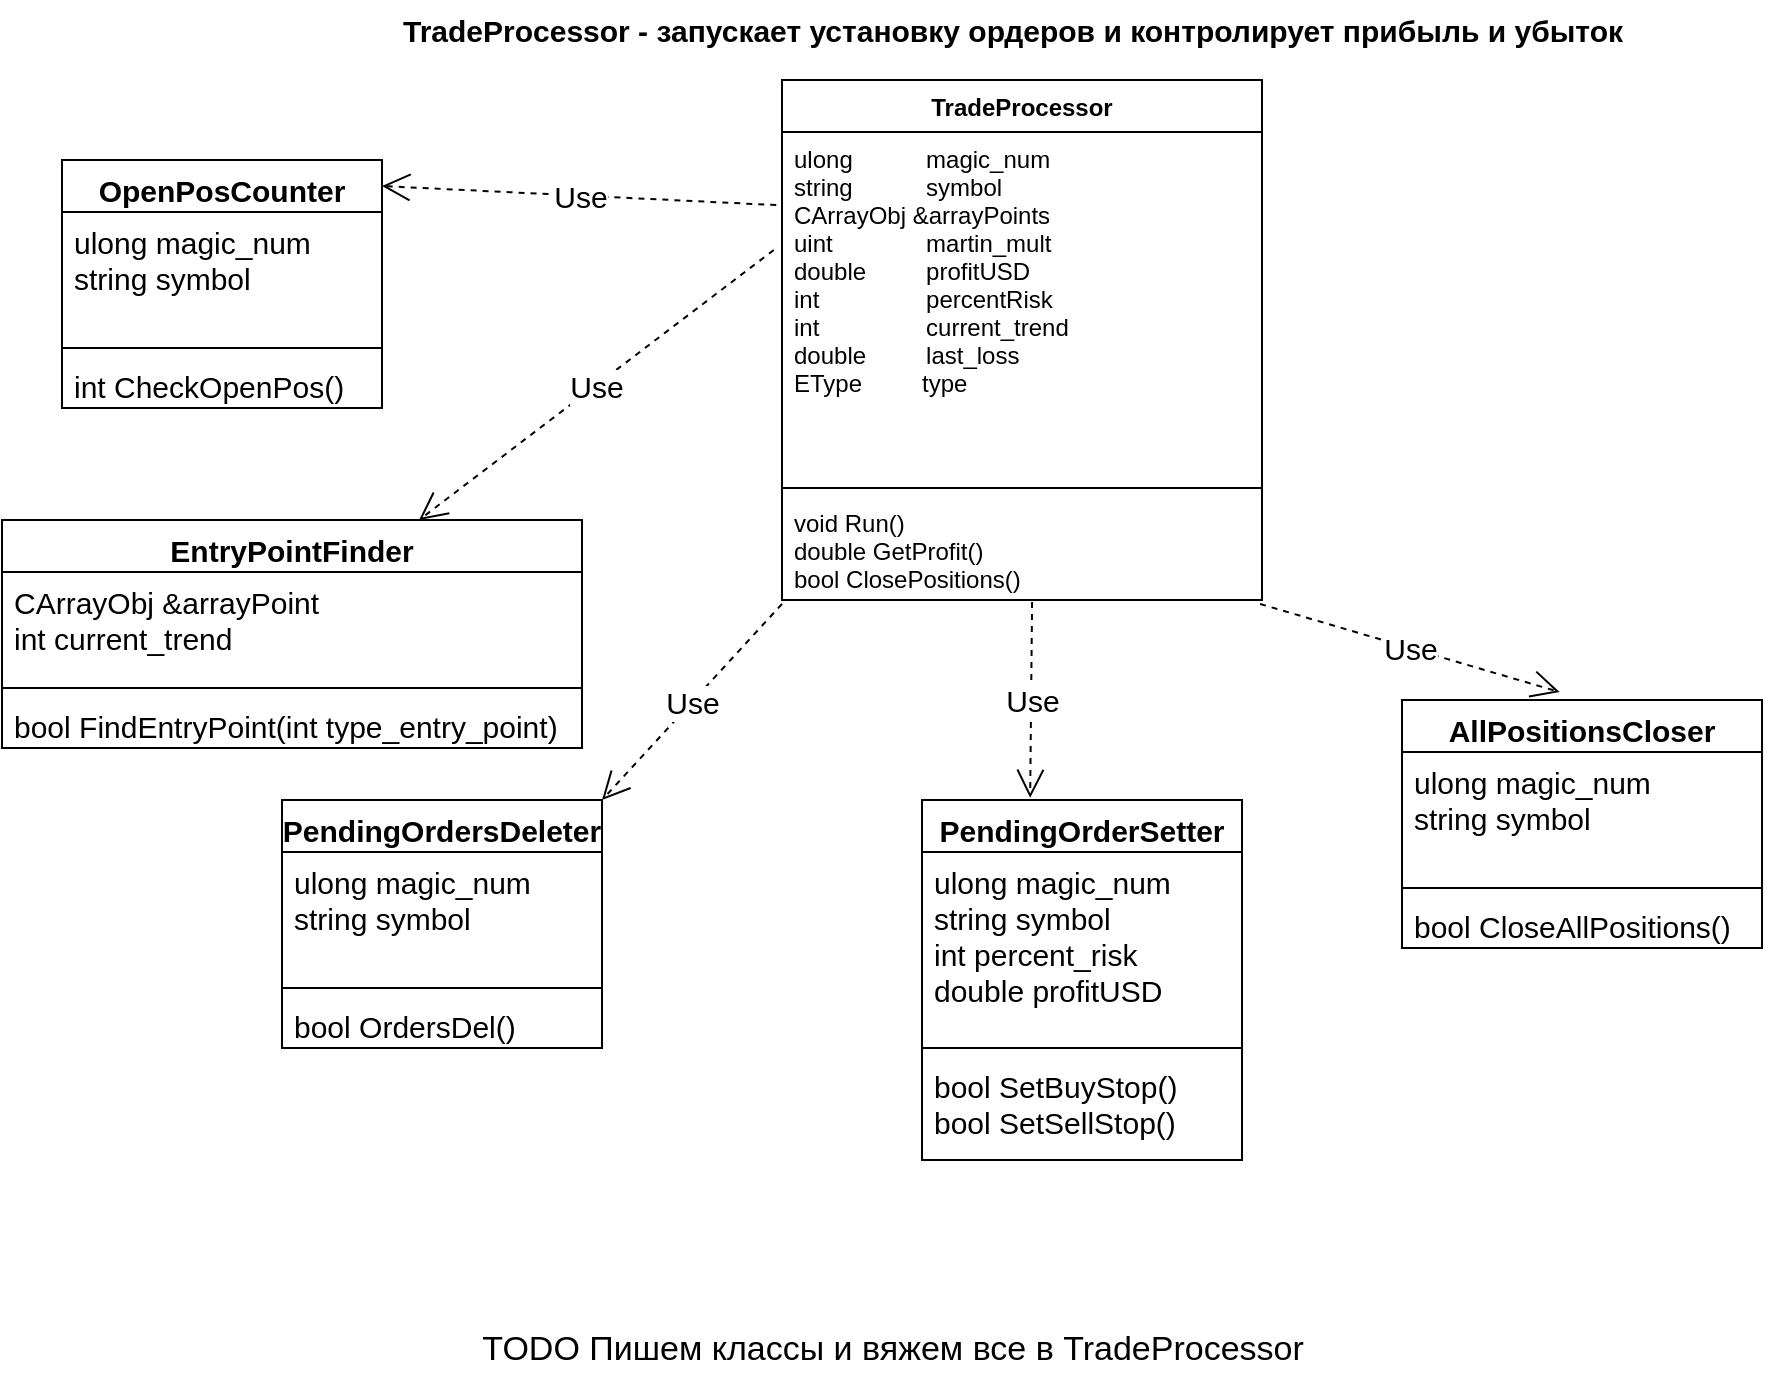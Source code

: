 <mxfile version="20.3.0" type="device"><diagram id="HSXmHnVvpxmS-JMiJ8_R" name="Page-1"><mxGraphModel dx="1422" dy="865" grid="1" gridSize="10" guides="1" tooltips="1" connect="1" arrows="1" fold="1" page="1" pageScale="1" pageWidth="1169" pageHeight="1654" math="0" shadow="0"><root><mxCell id="0"/><mxCell id="1" parent="0"/><mxCell id="X76CRptp7iOiOlck4jU--1" value="TradeProcessor - запускает установку ордеров и контролирует прибыль и убыток" style="text;html=1;align=center;verticalAlign=middle;resizable=0;points=[];autosize=1;strokeColor=none;fillColor=none;fontSize=15;fontStyle=1" parent="1" vertex="1"><mxGeometry x="290" width="630" height="30" as="geometry"/></mxCell><mxCell id="X76CRptp7iOiOlck4jU--2" value="TradeProcessor" style="swimlane;fontStyle=1;align=center;verticalAlign=top;childLayout=stackLayout;horizontal=1;startSize=26;horizontalStack=0;resizeParent=1;resizeParentMax=0;resizeLast=0;collapsible=1;marginBottom=0;" parent="1" vertex="1"><mxGeometry x="490" y="40" width="240" height="260" as="geometry"/></mxCell><mxCell id="X76CRptp7iOiOlck4jU--3" value="ulong           magic_num&#10;string           symbol&#10;CArrayObj &amp;arrayPoints&#10;uint              martin_mult&#10;double         profitUSD&#10;int                percentRisk&#10;int                current_trend&#10;double         last_loss&#10;EType         type" style="text;strokeColor=none;fillColor=none;align=left;verticalAlign=top;spacingLeft=4;spacingRight=4;overflow=hidden;rotatable=0;points=[[0,0.5],[1,0.5]];portConstraint=eastwest;" parent="X76CRptp7iOiOlck4jU--2" vertex="1"><mxGeometry y="26" width="240" height="174" as="geometry"/></mxCell><mxCell id="X76CRptp7iOiOlck4jU--4" value="" style="line;strokeWidth=1;fillColor=none;align=left;verticalAlign=middle;spacingTop=-1;spacingLeft=3;spacingRight=3;rotatable=0;labelPosition=right;points=[];portConstraint=eastwest;strokeColor=inherit;" parent="X76CRptp7iOiOlck4jU--2" vertex="1"><mxGeometry y="200" width="240" height="8" as="geometry"/></mxCell><mxCell id="X76CRptp7iOiOlck4jU--5" value="void Run()&#10;double GetProfit()&#10;bool ClosePositions()" style="text;strokeColor=none;fillColor=none;align=left;verticalAlign=top;spacingLeft=4;spacingRight=4;overflow=hidden;rotatable=0;points=[[0,0.5],[1,0.5]];portConstraint=eastwest;" parent="X76CRptp7iOiOlck4jU--2" vertex="1"><mxGeometry y="208" width="240" height="52" as="geometry"/></mxCell><mxCell id="MuNfUla2lrCuyBiHEvln-1" value="OpenPosCounter" style="swimlane;fontStyle=1;align=center;verticalAlign=top;childLayout=stackLayout;horizontal=1;startSize=26;horizontalStack=0;resizeParent=1;resizeParentMax=0;resizeLast=0;collapsible=1;marginBottom=0;fontSize=15;" parent="1" vertex="1"><mxGeometry x="130" y="80" width="160" height="124" as="geometry"/></mxCell><mxCell id="MuNfUla2lrCuyBiHEvln-2" value="ulong magic_num&#10;string symbol" style="text;strokeColor=none;fillColor=none;align=left;verticalAlign=top;spacingLeft=4;spacingRight=4;overflow=hidden;rotatable=0;points=[[0,0.5],[1,0.5]];portConstraint=eastwest;fontSize=15;" parent="MuNfUla2lrCuyBiHEvln-1" vertex="1"><mxGeometry y="26" width="160" height="64" as="geometry"/></mxCell><mxCell id="MuNfUla2lrCuyBiHEvln-3" value="" style="line;strokeWidth=1;fillColor=none;align=left;verticalAlign=middle;spacingTop=-1;spacingLeft=3;spacingRight=3;rotatable=0;labelPosition=right;points=[];portConstraint=eastwest;strokeColor=inherit;fontSize=15;" parent="MuNfUla2lrCuyBiHEvln-1" vertex="1"><mxGeometry y="90" width="160" height="8" as="geometry"/></mxCell><mxCell id="MuNfUla2lrCuyBiHEvln-4" value="int CheckOpenPos()" style="text;strokeColor=none;fillColor=none;align=left;verticalAlign=top;spacingLeft=4;spacingRight=4;overflow=hidden;rotatable=0;points=[[0,0.5],[1,0.5]];portConstraint=eastwest;fontSize=15;" parent="MuNfUla2lrCuyBiHEvln-1" vertex="1"><mxGeometry y="98" width="160" height="26" as="geometry"/></mxCell><mxCell id="MuNfUla2lrCuyBiHEvln-5" value="Use" style="endArrow=open;endSize=12;dashed=1;html=1;rounded=0;fontSize=15;exitX=-0.012;exitY=0.21;exitDx=0;exitDy=0;exitPerimeter=0;entryX=1;entryY=0.105;entryDx=0;entryDy=0;entryPerimeter=0;" parent="1" source="X76CRptp7iOiOlck4jU--3" target="MuNfUla2lrCuyBiHEvln-1" edge="1"><mxGeometry width="160" relative="1" as="geometry"><mxPoint x="500" y="240" as="sourcePoint"/><mxPoint x="660" y="240" as="targetPoint"/></mxGeometry></mxCell><mxCell id="MuNfUla2lrCuyBiHEvln-6" value="EntryPointFinder" style="swimlane;fontStyle=1;align=center;verticalAlign=top;childLayout=stackLayout;horizontal=1;startSize=26;horizontalStack=0;resizeParent=1;resizeParentMax=0;resizeLast=0;collapsible=1;marginBottom=0;fontSize=15;" parent="1" vertex="1"><mxGeometry x="100" y="260" width="290" height="114" as="geometry"/></mxCell><mxCell id="MuNfUla2lrCuyBiHEvln-7" value="CArrayObj &amp;arrayPoint&#10;int current_trend&#10;" style="text;strokeColor=none;fillColor=none;align=left;verticalAlign=top;spacingLeft=4;spacingRight=4;overflow=hidden;rotatable=0;points=[[0,0.5],[1,0.5]];portConstraint=eastwest;fontSize=15;" parent="MuNfUla2lrCuyBiHEvln-6" vertex="1"><mxGeometry y="26" width="290" height="54" as="geometry"/></mxCell><mxCell id="MuNfUla2lrCuyBiHEvln-8" value="" style="line;strokeWidth=1;fillColor=none;align=left;verticalAlign=middle;spacingTop=-1;spacingLeft=3;spacingRight=3;rotatable=0;labelPosition=right;points=[];portConstraint=eastwest;strokeColor=inherit;fontSize=15;" parent="MuNfUla2lrCuyBiHEvln-6" vertex="1"><mxGeometry y="80" width="290" height="8" as="geometry"/></mxCell><mxCell id="MuNfUla2lrCuyBiHEvln-9" value="bool FindEntryPoint(int type_entry_point)" style="text;strokeColor=none;fillColor=none;align=left;verticalAlign=top;spacingLeft=4;spacingRight=4;overflow=hidden;rotatable=0;points=[[0,0.5],[1,0.5]];portConstraint=eastwest;fontSize=15;" parent="MuNfUla2lrCuyBiHEvln-6" vertex="1"><mxGeometry y="88" width="290" height="26" as="geometry"/></mxCell><mxCell id="MuNfUla2lrCuyBiHEvln-10" value="Use" style="endArrow=open;endSize=12;dashed=1;html=1;rounded=0;fontSize=15;exitX=-0.017;exitY=0.339;exitDx=0;exitDy=0;exitPerimeter=0;entryX=0.719;entryY=0;entryDx=0;entryDy=0;entryPerimeter=0;" parent="1" source="X76CRptp7iOiOlck4jU--3" target="MuNfUla2lrCuyBiHEvln-6" edge="1"><mxGeometry width="160" relative="1" as="geometry"><mxPoint x="450" y="310" as="sourcePoint"/><mxPoint x="610" y="310" as="targetPoint"/></mxGeometry></mxCell><mxCell id="MuNfUla2lrCuyBiHEvln-15" value="PendingOrdersDeleter" style="swimlane;fontStyle=1;align=center;verticalAlign=top;childLayout=stackLayout;horizontal=1;startSize=26;horizontalStack=0;resizeParent=1;resizeParentMax=0;resizeLast=0;collapsible=1;marginBottom=0;fontSize=15;" parent="1" vertex="1"><mxGeometry x="240" y="400" width="160" height="124" as="geometry"/></mxCell><mxCell id="MuNfUla2lrCuyBiHEvln-16" value="ulong magic_num&#10;string symbol" style="text;strokeColor=none;fillColor=none;align=left;verticalAlign=top;spacingLeft=4;spacingRight=4;overflow=hidden;rotatable=0;points=[[0,0.5],[1,0.5]];portConstraint=eastwest;fontSize=15;" parent="MuNfUla2lrCuyBiHEvln-15" vertex="1"><mxGeometry y="26" width="160" height="64" as="geometry"/></mxCell><mxCell id="MuNfUla2lrCuyBiHEvln-17" value="" style="line;strokeWidth=1;fillColor=none;align=left;verticalAlign=middle;spacingTop=-1;spacingLeft=3;spacingRight=3;rotatable=0;labelPosition=right;points=[];portConstraint=eastwest;strokeColor=inherit;fontSize=15;" parent="MuNfUla2lrCuyBiHEvln-15" vertex="1"><mxGeometry y="90" width="160" height="8" as="geometry"/></mxCell><mxCell id="MuNfUla2lrCuyBiHEvln-18" value="bool OrdersDel()" style="text;strokeColor=none;fillColor=none;align=left;verticalAlign=top;spacingLeft=4;spacingRight=4;overflow=hidden;rotatable=0;points=[[0,0.5],[1,0.5]];portConstraint=eastwest;fontSize=15;" parent="MuNfUla2lrCuyBiHEvln-15" vertex="1"><mxGeometry y="98" width="160" height="26" as="geometry"/></mxCell><mxCell id="MuNfUla2lrCuyBiHEvln-19" value="Use" style="endArrow=open;endSize=12;dashed=1;html=1;rounded=0;fontSize=15;exitX=0;exitY=1.038;exitDx=0;exitDy=0;exitPerimeter=0;entryX=1;entryY=0;entryDx=0;entryDy=0;" parent="1" source="X76CRptp7iOiOlck4jU--5" target="MuNfUla2lrCuyBiHEvln-15" edge="1"><mxGeometry width="160" relative="1" as="geometry"><mxPoint x="500" y="340" as="sourcePoint"/><mxPoint x="660" y="340" as="targetPoint"/></mxGeometry></mxCell><mxCell id="MuNfUla2lrCuyBiHEvln-20" value="PendingOrderSetter" style="swimlane;fontStyle=1;align=center;verticalAlign=top;childLayout=stackLayout;horizontal=1;startSize=26;horizontalStack=0;resizeParent=1;resizeParentMax=0;resizeLast=0;collapsible=1;marginBottom=0;fontSize=15;" parent="1" vertex="1"><mxGeometry x="560" y="400" width="160" height="180" as="geometry"/></mxCell><mxCell id="MuNfUla2lrCuyBiHEvln-21" value="ulong magic_num&#10;string symbol&#10;int percent_risk&#10;double profitUSD" style="text;strokeColor=none;fillColor=none;align=left;verticalAlign=top;spacingLeft=4;spacingRight=4;overflow=hidden;rotatable=0;points=[[0,0.5],[1,0.5]];portConstraint=eastwest;fontSize=15;" parent="MuNfUla2lrCuyBiHEvln-20" vertex="1"><mxGeometry y="26" width="160" height="94" as="geometry"/></mxCell><mxCell id="MuNfUla2lrCuyBiHEvln-22" value="" style="line;strokeWidth=1;fillColor=none;align=left;verticalAlign=middle;spacingTop=-1;spacingLeft=3;spacingRight=3;rotatable=0;labelPosition=right;points=[];portConstraint=eastwest;strokeColor=inherit;fontSize=15;" parent="MuNfUla2lrCuyBiHEvln-20" vertex="1"><mxGeometry y="120" width="160" height="8" as="geometry"/></mxCell><mxCell id="MuNfUla2lrCuyBiHEvln-23" value="bool SetBuyStop()&#10;bool SetSellStop()" style="text;strokeColor=none;fillColor=none;align=left;verticalAlign=top;spacingLeft=4;spacingRight=4;overflow=hidden;rotatable=0;points=[[0,0.5],[1,0.5]];portConstraint=eastwest;fontSize=15;" parent="MuNfUla2lrCuyBiHEvln-20" vertex="1"><mxGeometry y="128" width="160" height="52" as="geometry"/></mxCell><mxCell id="MuNfUla2lrCuyBiHEvln-24" value="Use" style="endArrow=open;endSize=12;dashed=1;html=1;rounded=0;fontSize=15;exitX=0.521;exitY=1.019;exitDx=0;exitDy=0;exitPerimeter=0;entryX=0.338;entryY=-0.006;entryDx=0;entryDy=0;entryPerimeter=0;" parent="1" source="X76CRptp7iOiOlck4jU--5" target="MuNfUla2lrCuyBiHEvln-20" edge="1"><mxGeometry width="160" relative="1" as="geometry"><mxPoint x="500" y="340" as="sourcePoint"/><mxPoint x="660" y="340" as="targetPoint"/></mxGeometry></mxCell><mxCell id="MuNfUla2lrCuyBiHEvln-29" value="AllPositionsCloser" style="swimlane;fontStyle=1;align=center;verticalAlign=top;childLayout=stackLayout;horizontal=1;startSize=26;horizontalStack=0;resizeParent=1;resizeParentMax=0;resizeLast=0;collapsible=1;marginBottom=0;fontSize=15;" parent="1" vertex="1"><mxGeometry x="800" y="350" width="180" height="124" as="geometry"/></mxCell><mxCell id="MuNfUla2lrCuyBiHEvln-30" value="ulong magic_num&#10;string symbol" style="text;strokeColor=none;fillColor=none;align=left;verticalAlign=top;spacingLeft=4;spacingRight=4;overflow=hidden;rotatable=0;points=[[0,0.5],[1,0.5]];portConstraint=eastwest;fontSize=15;" parent="MuNfUla2lrCuyBiHEvln-29" vertex="1"><mxGeometry y="26" width="180" height="64" as="geometry"/></mxCell><mxCell id="MuNfUla2lrCuyBiHEvln-31" value="" style="line;strokeWidth=1;fillColor=none;align=left;verticalAlign=middle;spacingTop=-1;spacingLeft=3;spacingRight=3;rotatable=0;labelPosition=right;points=[];portConstraint=eastwest;strokeColor=inherit;fontSize=15;" parent="MuNfUla2lrCuyBiHEvln-29" vertex="1"><mxGeometry y="90" width="180" height="8" as="geometry"/></mxCell><mxCell id="MuNfUla2lrCuyBiHEvln-32" value="bool CloseAllPositions()" style="text;strokeColor=none;fillColor=none;align=left;verticalAlign=top;spacingLeft=4;spacingRight=4;overflow=hidden;rotatable=0;points=[[0,0.5],[1,0.5]];portConstraint=eastwest;fontSize=15;" parent="MuNfUla2lrCuyBiHEvln-29" vertex="1"><mxGeometry y="98" width="180" height="26" as="geometry"/></mxCell><mxCell id="MuNfUla2lrCuyBiHEvln-33" value="Use" style="endArrow=open;endSize=12;dashed=1;html=1;rounded=0;fontSize=15;exitX=0.996;exitY=1.038;exitDx=0;exitDy=0;exitPerimeter=0;entryX=0.438;entryY=-0.032;entryDx=0;entryDy=0;entryPerimeter=0;" parent="1" source="X76CRptp7iOiOlck4jU--5" target="MuNfUla2lrCuyBiHEvln-29" edge="1"><mxGeometry width="160" relative="1" as="geometry"><mxPoint x="500" y="340" as="sourcePoint"/><mxPoint x="660" y="340" as="targetPoint"/></mxGeometry></mxCell><mxCell id="MuNfUla2lrCuyBiHEvln-34" value="&lt;font style=&quot;font-size: 17px;&quot;&gt;TODO Пишем классы и вяжем все в TradeProcessor&lt;/font&gt;" style="text;html=1;align=center;verticalAlign=middle;resizable=0;points=[];autosize=1;strokeColor=none;fillColor=none;fontSize=15;" parent="1" vertex="1"><mxGeometry x="330" y="660" width="430" height="30" as="geometry"/></mxCell></root></mxGraphModel></diagram></mxfile>